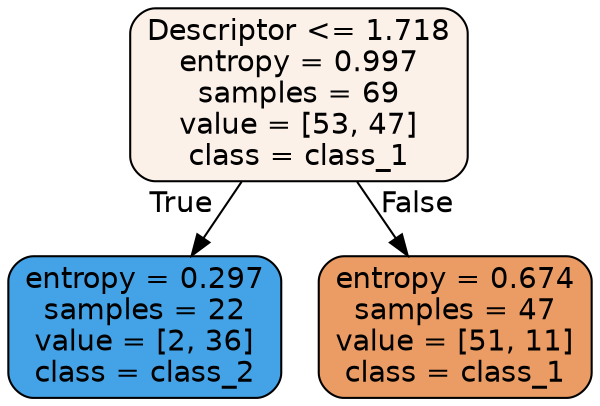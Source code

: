 digraph Tree {
node [shape=box, style="filled, rounded", color="black", fontname="helvetica"] ;
edge [fontname="helvetica"] ;
0 [label="Descriptor <= 1.718\nentropy = 0.997\nsamples = 69\nvalue = [53, 47]\nclass = class_1", fillcolor="#fcf1e9"] ;
1 [label="entropy = 0.297\nsamples = 22\nvalue = [2, 36]\nclass = class_2", fillcolor="#44a2e6"] ;
0 -> 1 [labeldistance=2.5, labelangle=45, headlabel="True"] ;
2 [label="entropy = 0.674\nsamples = 47\nvalue = [51, 11]\nclass = class_1", fillcolor="#eb9c64"] ;
0 -> 2 [labeldistance=2.5, labelangle=-45, headlabel="False"] ;
}